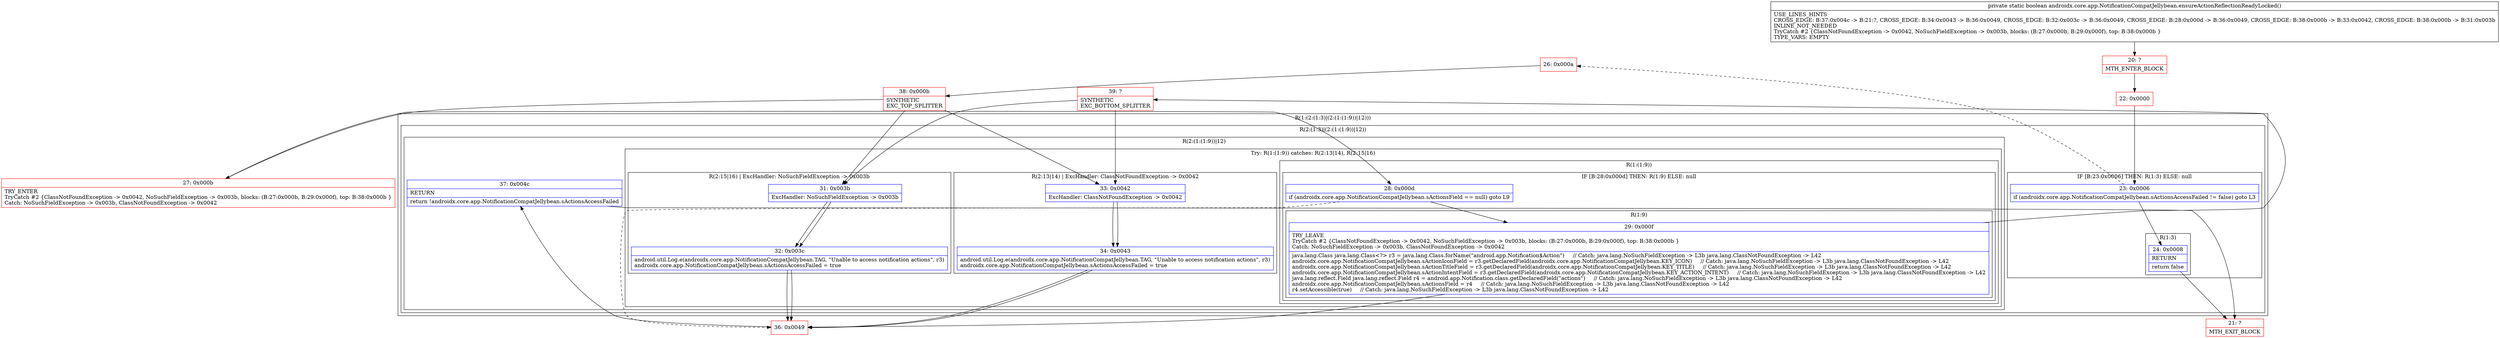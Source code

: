 digraph "CFG forandroidx.core.app.NotificationCompatJellybean.ensureActionReflectionReadyLocked()Z" {
subgraph cluster_Region_541354017 {
label = "R(1:(2:(1:3)|(2:(1:(1:9))|12)))";
node [shape=record,color=blue];
subgraph cluster_Region_444623978 {
label = "R(2:(1:3)|(2:(1:(1:9))|12))";
node [shape=record,color=blue];
subgraph cluster_IfRegion_381412355 {
label = "IF [B:23:0x0006] THEN: R(1:3) ELSE: null";
node [shape=record,color=blue];
Node_23 [shape=record,label="{23\:\ 0x0006|if (androidx.core.app.NotificationCompatJellybean.sActionsAccessFailed != false) goto L3\l}"];
subgraph cluster_Region_994702044 {
label = "R(1:3)";
node [shape=record,color=blue];
Node_24 [shape=record,label="{24\:\ 0x0008|RETURN\l|return false\l}"];
}
}
subgraph cluster_Region_953127156 {
label = "R(2:(1:(1:9))|12)";
node [shape=record,color=blue];
subgraph cluster_TryCatchRegion_557144251 {
label = "Try: R(1:(1:9)) catches: R(2:13|14), R(2:15|16)";
node [shape=record,color=blue];
subgraph cluster_Region_1751591778 {
label = "R(1:(1:9))";
node [shape=record,color=blue];
subgraph cluster_IfRegion_483191712 {
label = "IF [B:28:0x000d] THEN: R(1:9) ELSE: null";
node [shape=record,color=blue];
Node_28 [shape=record,label="{28\:\ 0x000d|if (androidx.core.app.NotificationCompatJellybean.sActionsField == null) goto L9\l}"];
subgraph cluster_Region_1959455517 {
label = "R(1:9)";
node [shape=record,color=blue];
Node_29 [shape=record,label="{29\:\ 0x000f|TRY_LEAVE\lTryCatch #2 \{ClassNotFoundException \-\> 0x0042, NoSuchFieldException \-\> 0x003b, blocks: (B:27:0x000b, B:29:0x000f), top: B:38:0x000b \}\lCatch: NoSuchFieldException \-\> 0x003b, ClassNotFoundException \-\> 0x0042\l|java.lang.Class java.lang.Class\<?\> r3 = java.lang.Class.forName(\"android.app.Notification$Action\")     \/\/ Catch: java.lang.NoSuchFieldException \-\> L3b java.lang.ClassNotFoundException \-\> L42\landroidx.core.app.NotificationCompatJellybean.sActionIconField = r3.getDeclaredField(androidx.core.app.NotificationCompatJellybean.KEY_ICON)     \/\/ Catch: java.lang.NoSuchFieldException \-\> L3b java.lang.ClassNotFoundException \-\> L42\landroidx.core.app.NotificationCompatJellybean.sActionTitleField = r3.getDeclaredField(androidx.core.app.NotificationCompatJellybean.KEY_TITLE)     \/\/ Catch: java.lang.NoSuchFieldException \-\> L3b java.lang.ClassNotFoundException \-\> L42\landroidx.core.app.NotificationCompatJellybean.sActionIntentField = r3.getDeclaredField(androidx.core.app.NotificationCompatJellybean.KEY_ACTION_INTENT)     \/\/ Catch: java.lang.NoSuchFieldException \-\> L3b java.lang.ClassNotFoundException \-\> L42\ljava.lang.reflect.Field java.lang.reflect.Field r4 = android.app.Notification.class.getDeclaredField(\"actions\")     \/\/ Catch: java.lang.NoSuchFieldException \-\> L3b java.lang.ClassNotFoundException \-\> L42\landroidx.core.app.NotificationCompatJellybean.sActionsField = r4     \/\/ Catch: java.lang.NoSuchFieldException \-\> L3b java.lang.ClassNotFoundException \-\> L42\lr4.setAccessible(true)     \/\/ Catch: java.lang.NoSuchFieldException \-\> L3b java.lang.ClassNotFoundException \-\> L42\l}"];
}
}
}
subgraph cluster_Region_1480626429 {
label = "R(2:13|14) | ExcHandler: ClassNotFoundException \-\> 0x0042\l";
node [shape=record,color=blue];
Node_33 [shape=record,label="{33\:\ 0x0042|ExcHandler: ClassNotFoundException \-\> 0x0042\l}"];
Node_34 [shape=record,label="{34\:\ 0x0043|android.util.Log.e(androidx.core.app.NotificationCompatJellybean.TAG, \"Unable to access notification actions\", r3)\landroidx.core.app.NotificationCompatJellybean.sActionsAccessFailed = true\l}"];
}
subgraph cluster_Region_1404828622 {
label = "R(2:15|16) | ExcHandler: NoSuchFieldException \-\> 0x003b\l";
node [shape=record,color=blue];
Node_31 [shape=record,label="{31\:\ 0x003b|ExcHandler: NoSuchFieldException \-\> 0x003b\l}"];
Node_32 [shape=record,label="{32\:\ 0x003c|android.util.Log.e(androidx.core.app.NotificationCompatJellybean.TAG, \"Unable to access notification actions\", r3)\landroidx.core.app.NotificationCompatJellybean.sActionsAccessFailed = true\l}"];
}
}
Node_37 [shape=record,label="{37\:\ 0x004c|RETURN\l|return !androidx.core.app.NotificationCompatJellybean.sActionsAccessFailed\l}"];
}
}
}
subgraph cluster_Region_1480626429 {
label = "R(2:13|14) | ExcHandler: ClassNotFoundException \-\> 0x0042\l";
node [shape=record,color=blue];
Node_33 [shape=record,label="{33\:\ 0x0042|ExcHandler: ClassNotFoundException \-\> 0x0042\l}"];
Node_34 [shape=record,label="{34\:\ 0x0043|android.util.Log.e(androidx.core.app.NotificationCompatJellybean.TAG, \"Unable to access notification actions\", r3)\landroidx.core.app.NotificationCompatJellybean.sActionsAccessFailed = true\l}"];
}
subgraph cluster_Region_1404828622 {
label = "R(2:15|16) | ExcHandler: NoSuchFieldException \-\> 0x003b\l";
node [shape=record,color=blue];
Node_31 [shape=record,label="{31\:\ 0x003b|ExcHandler: NoSuchFieldException \-\> 0x003b\l}"];
Node_32 [shape=record,label="{32\:\ 0x003c|android.util.Log.e(androidx.core.app.NotificationCompatJellybean.TAG, \"Unable to access notification actions\", r3)\landroidx.core.app.NotificationCompatJellybean.sActionsAccessFailed = true\l}"];
}
Node_20 [shape=record,color=red,label="{20\:\ ?|MTH_ENTER_BLOCK\l}"];
Node_22 [shape=record,color=red,label="{22\:\ 0x0000}"];
Node_21 [shape=record,color=red,label="{21\:\ ?|MTH_EXIT_BLOCK\l}"];
Node_26 [shape=record,color=red,label="{26\:\ 0x000a}"];
Node_38 [shape=record,color=red,label="{38\:\ 0x000b|SYNTHETIC\lEXC_TOP_SPLITTER\l}"];
Node_27 [shape=record,color=red,label="{27\:\ 0x000b|TRY_ENTER\lTryCatch #2 \{ClassNotFoundException \-\> 0x0042, NoSuchFieldException \-\> 0x003b, blocks: (B:27:0x000b, B:29:0x000f), top: B:38:0x000b \}\lCatch: NoSuchFieldException \-\> 0x003b, ClassNotFoundException \-\> 0x0042\l}"];
Node_39 [shape=record,color=red,label="{39\:\ ?|SYNTHETIC\lEXC_BOTTOM_SPLITTER\l}"];
Node_36 [shape=record,color=red,label="{36\:\ 0x0049}"];
MethodNode[shape=record,label="{private static boolean androidx.core.app.NotificationCompatJellybean.ensureActionReflectionReadyLocked()  | USE_LINES_HINTS\lCROSS_EDGE: B:37:0x004c \-\> B:21:?, CROSS_EDGE: B:34:0x0043 \-\> B:36:0x0049, CROSS_EDGE: B:32:0x003c \-\> B:36:0x0049, CROSS_EDGE: B:28:0x000d \-\> B:36:0x0049, CROSS_EDGE: B:38:0x000b \-\> B:33:0x0042, CROSS_EDGE: B:38:0x000b \-\> B:31:0x003b\lINLINE_NOT_NEEDED\lTryCatch #2 \{ClassNotFoundException \-\> 0x0042, NoSuchFieldException \-\> 0x003b, blocks: (B:27:0x000b, B:29:0x000f), top: B:38:0x000b \}\lTYPE_VARS: EMPTY\l}"];
MethodNode -> Node_20;Node_23 -> Node_24;
Node_23 -> Node_26[style=dashed];
Node_24 -> Node_21;
Node_28 -> Node_29;
Node_28 -> Node_36[style=dashed];
Node_29 -> Node_36;
Node_29 -> Node_39;
Node_33 -> Node_34;
Node_34 -> Node_36;
Node_31 -> Node_32;
Node_32 -> Node_36;
Node_37 -> Node_21;
Node_33 -> Node_34;
Node_34 -> Node_36;
Node_31 -> Node_32;
Node_32 -> Node_36;
Node_20 -> Node_22;
Node_22 -> Node_23;
Node_26 -> Node_38;
Node_38 -> Node_27;
Node_38 -> Node_33;
Node_38 -> Node_31;
Node_27 -> Node_28;
Node_39 -> Node_33;
Node_39 -> Node_31;
Node_36 -> Node_37;
}

